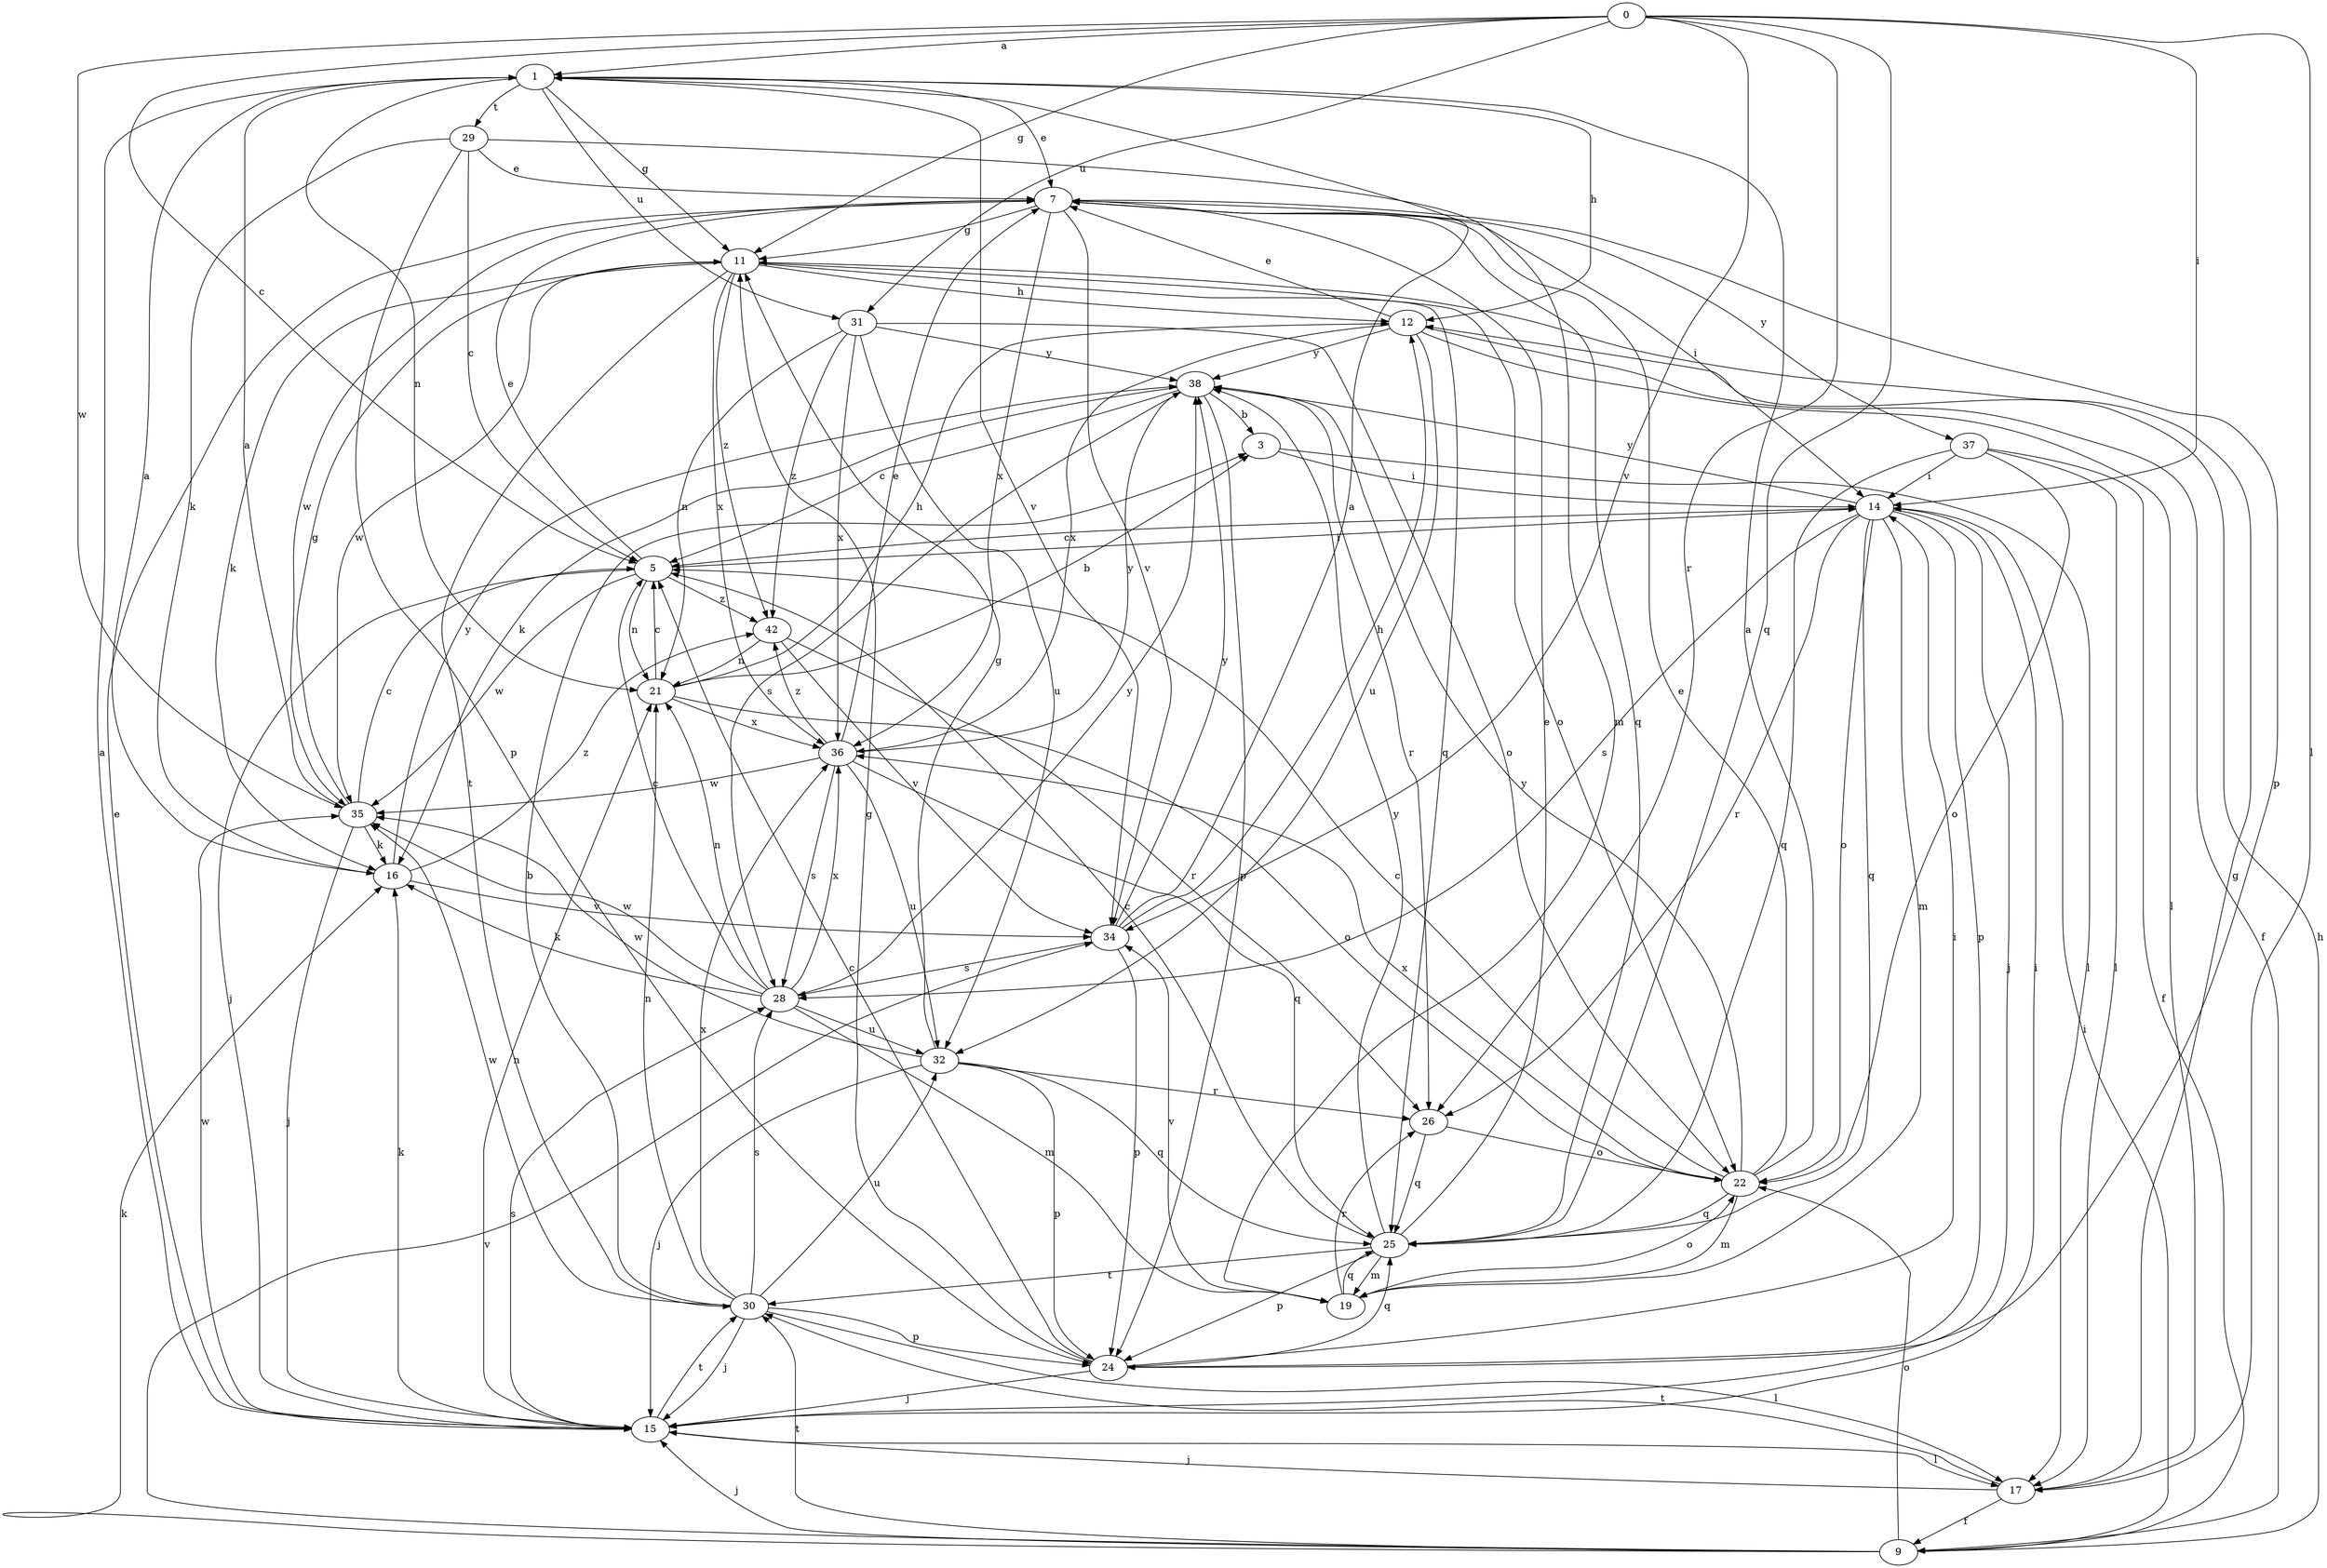 strict digraph  {
0;
1;
3;
5;
7;
9;
11;
12;
14;
15;
16;
17;
19;
21;
22;
24;
25;
26;
28;
29;
30;
31;
32;
34;
35;
36;
37;
38;
42;
0 -> 1  [label=a];
0 -> 5  [label=c];
0 -> 11  [label=g];
0 -> 14  [label=i];
0 -> 17  [label=l];
0 -> 25  [label=q];
0 -> 26  [label=r];
0 -> 31  [label=u];
0 -> 34  [label=v];
0 -> 35  [label=w];
1 -> 7  [label=e];
1 -> 11  [label=g];
1 -> 12  [label=h];
1 -> 21  [label=n];
1 -> 29  [label=t];
1 -> 31  [label=u];
1 -> 34  [label=v];
3 -> 14  [label=i];
3 -> 17  [label=l];
5 -> 7  [label=e];
5 -> 14  [label=i];
5 -> 15  [label=j];
5 -> 21  [label=n];
5 -> 35  [label=w];
5 -> 42  [label=z];
7 -> 11  [label=g];
7 -> 14  [label=i];
7 -> 24  [label=p];
7 -> 25  [label=q];
7 -> 34  [label=v];
7 -> 35  [label=w];
7 -> 36  [label=x];
7 -> 37  [label=y];
9 -> 12  [label=h];
9 -> 14  [label=i];
9 -> 15  [label=j];
9 -> 16  [label=k];
9 -> 22  [label=o];
9 -> 30  [label=t];
9 -> 34  [label=v];
11 -> 12  [label=h];
11 -> 16  [label=k];
11 -> 22  [label=o];
11 -> 25  [label=q];
11 -> 30  [label=t];
11 -> 35  [label=w];
11 -> 36  [label=x];
11 -> 42  [label=z];
12 -> 7  [label=e];
12 -> 9  [label=f];
12 -> 17  [label=l];
12 -> 32  [label=u];
12 -> 36  [label=x];
12 -> 38  [label=y];
14 -> 5  [label=c];
14 -> 15  [label=j];
14 -> 19  [label=m];
14 -> 22  [label=o];
14 -> 24  [label=p];
14 -> 25  [label=q];
14 -> 26  [label=r];
14 -> 28  [label=s];
14 -> 38  [label=y];
15 -> 1  [label=a];
15 -> 7  [label=e];
15 -> 14  [label=i];
15 -> 16  [label=k];
15 -> 17  [label=l];
15 -> 21  [label=n];
15 -> 28  [label=s];
15 -> 30  [label=t];
15 -> 35  [label=w];
16 -> 1  [label=a];
16 -> 34  [label=v];
16 -> 38  [label=y];
16 -> 42  [label=z];
17 -> 9  [label=f];
17 -> 11  [label=g];
17 -> 15  [label=j];
17 -> 30  [label=t];
19 -> 22  [label=o];
19 -> 25  [label=q];
19 -> 26  [label=r];
19 -> 34  [label=v];
21 -> 3  [label=b];
21 -> 5  [label=c];
21 -> 12  [label=h];
21 -> 22  [label=o];
21 -> 36  [label=x];
22 -> 1  [label=a];
22 -> 5  [label=c];
22 -> 7  [label=e];
22 -> 19  [label=m];
22 -> 25  [label=q];
22 -> 36  [label=x];
22 -> 38  [label=y];
24 -> 5  [label=c];
24 -> 11  [label=g];
24 -> 14  [label=i];
24 -> 15  [label=j];
24 -> 25  [label=q];
25 -> 5  [label=c];
25 -> 7  [label=e];
25 -> 19  [label=m];
25 -> 24  [label=p];
25 -> 30  [label=t];
25 -> 38  [label=y];
26 -> 22  [label=o];
26 -> 25  [label=q];
28 -> 5  [label=c];
28 -> 16  [label=k];
28 -> 19  [label=m];
28 -> 21  [label=n];
28 -> 32  [label=u];
28 -> 35  [label=w];
28 -> 36  [label=x];
28 -> 38  [label=y];
29 -> 5  [label=c];
29 -> 7  [label=e];
29 -> 16  [label=k];
29 -> 19  [label=m];
29 -> 24  [label=p];
30 -> 3  [label=b];
30 -> 15  [label=j];
30 -> 17  [label=l];
30 -> 21  [label=n];
30 -> 24  [label=p];
30 -> 28  [label=s];
30 -> 32  [label=u];
30 -> 35  [label=w];
30 -> 36  [label=x];
31 -> 21  [label=n];
31 -> 22  [label=o];
31 -> 32  [label=u];
31 -> 36  [label=x];
31 -> 38  [label=y];
31 -> 42  [label=z];
32 -> 11  [label=g];
32 -> 15  [label=j];
32 -> 24  [label=p];
32 -> 25  [label=q];
32 -> 26  [label=r];
32 -> 35  [label=w];
34 -> 1  [label=a];
34 -> 12  [label=h];
34 -> 24  [label=p];
34 -> 28  [label=s];
34 -> 38  [label=y];
35 -> 1  [label=a];
35 -> 5  [label=c];
35 -> 11  [label=g];
35 -> 15  [label=j];
35 -> 16  [label=k];
36 -> 7  [label=e];
36 -> 25  [label=q];
36 -> 28  [label=s];
36 -> 32  [label=u];
36 -> 35  [label=w];
36 -> 38  [label=y];
36 -> 42  [label=z];
37 -> 9  [label=f];
37 -> 14  [label=i];
37 -> 17  [label=l];
37 -> 22  [label=o];
37 -> 25  [label=q];
38 -> 3  [label=b];
38 -> 5  [label=c];
38 -> 16  [label=k];
38 -> 24  [label=p];
38 -> 26  [label=r];
38 -> 28  [label=s];
42 -> 21  [label=n];
42 -> 26  [label=r];
42 -> 34  [label=v];
}
